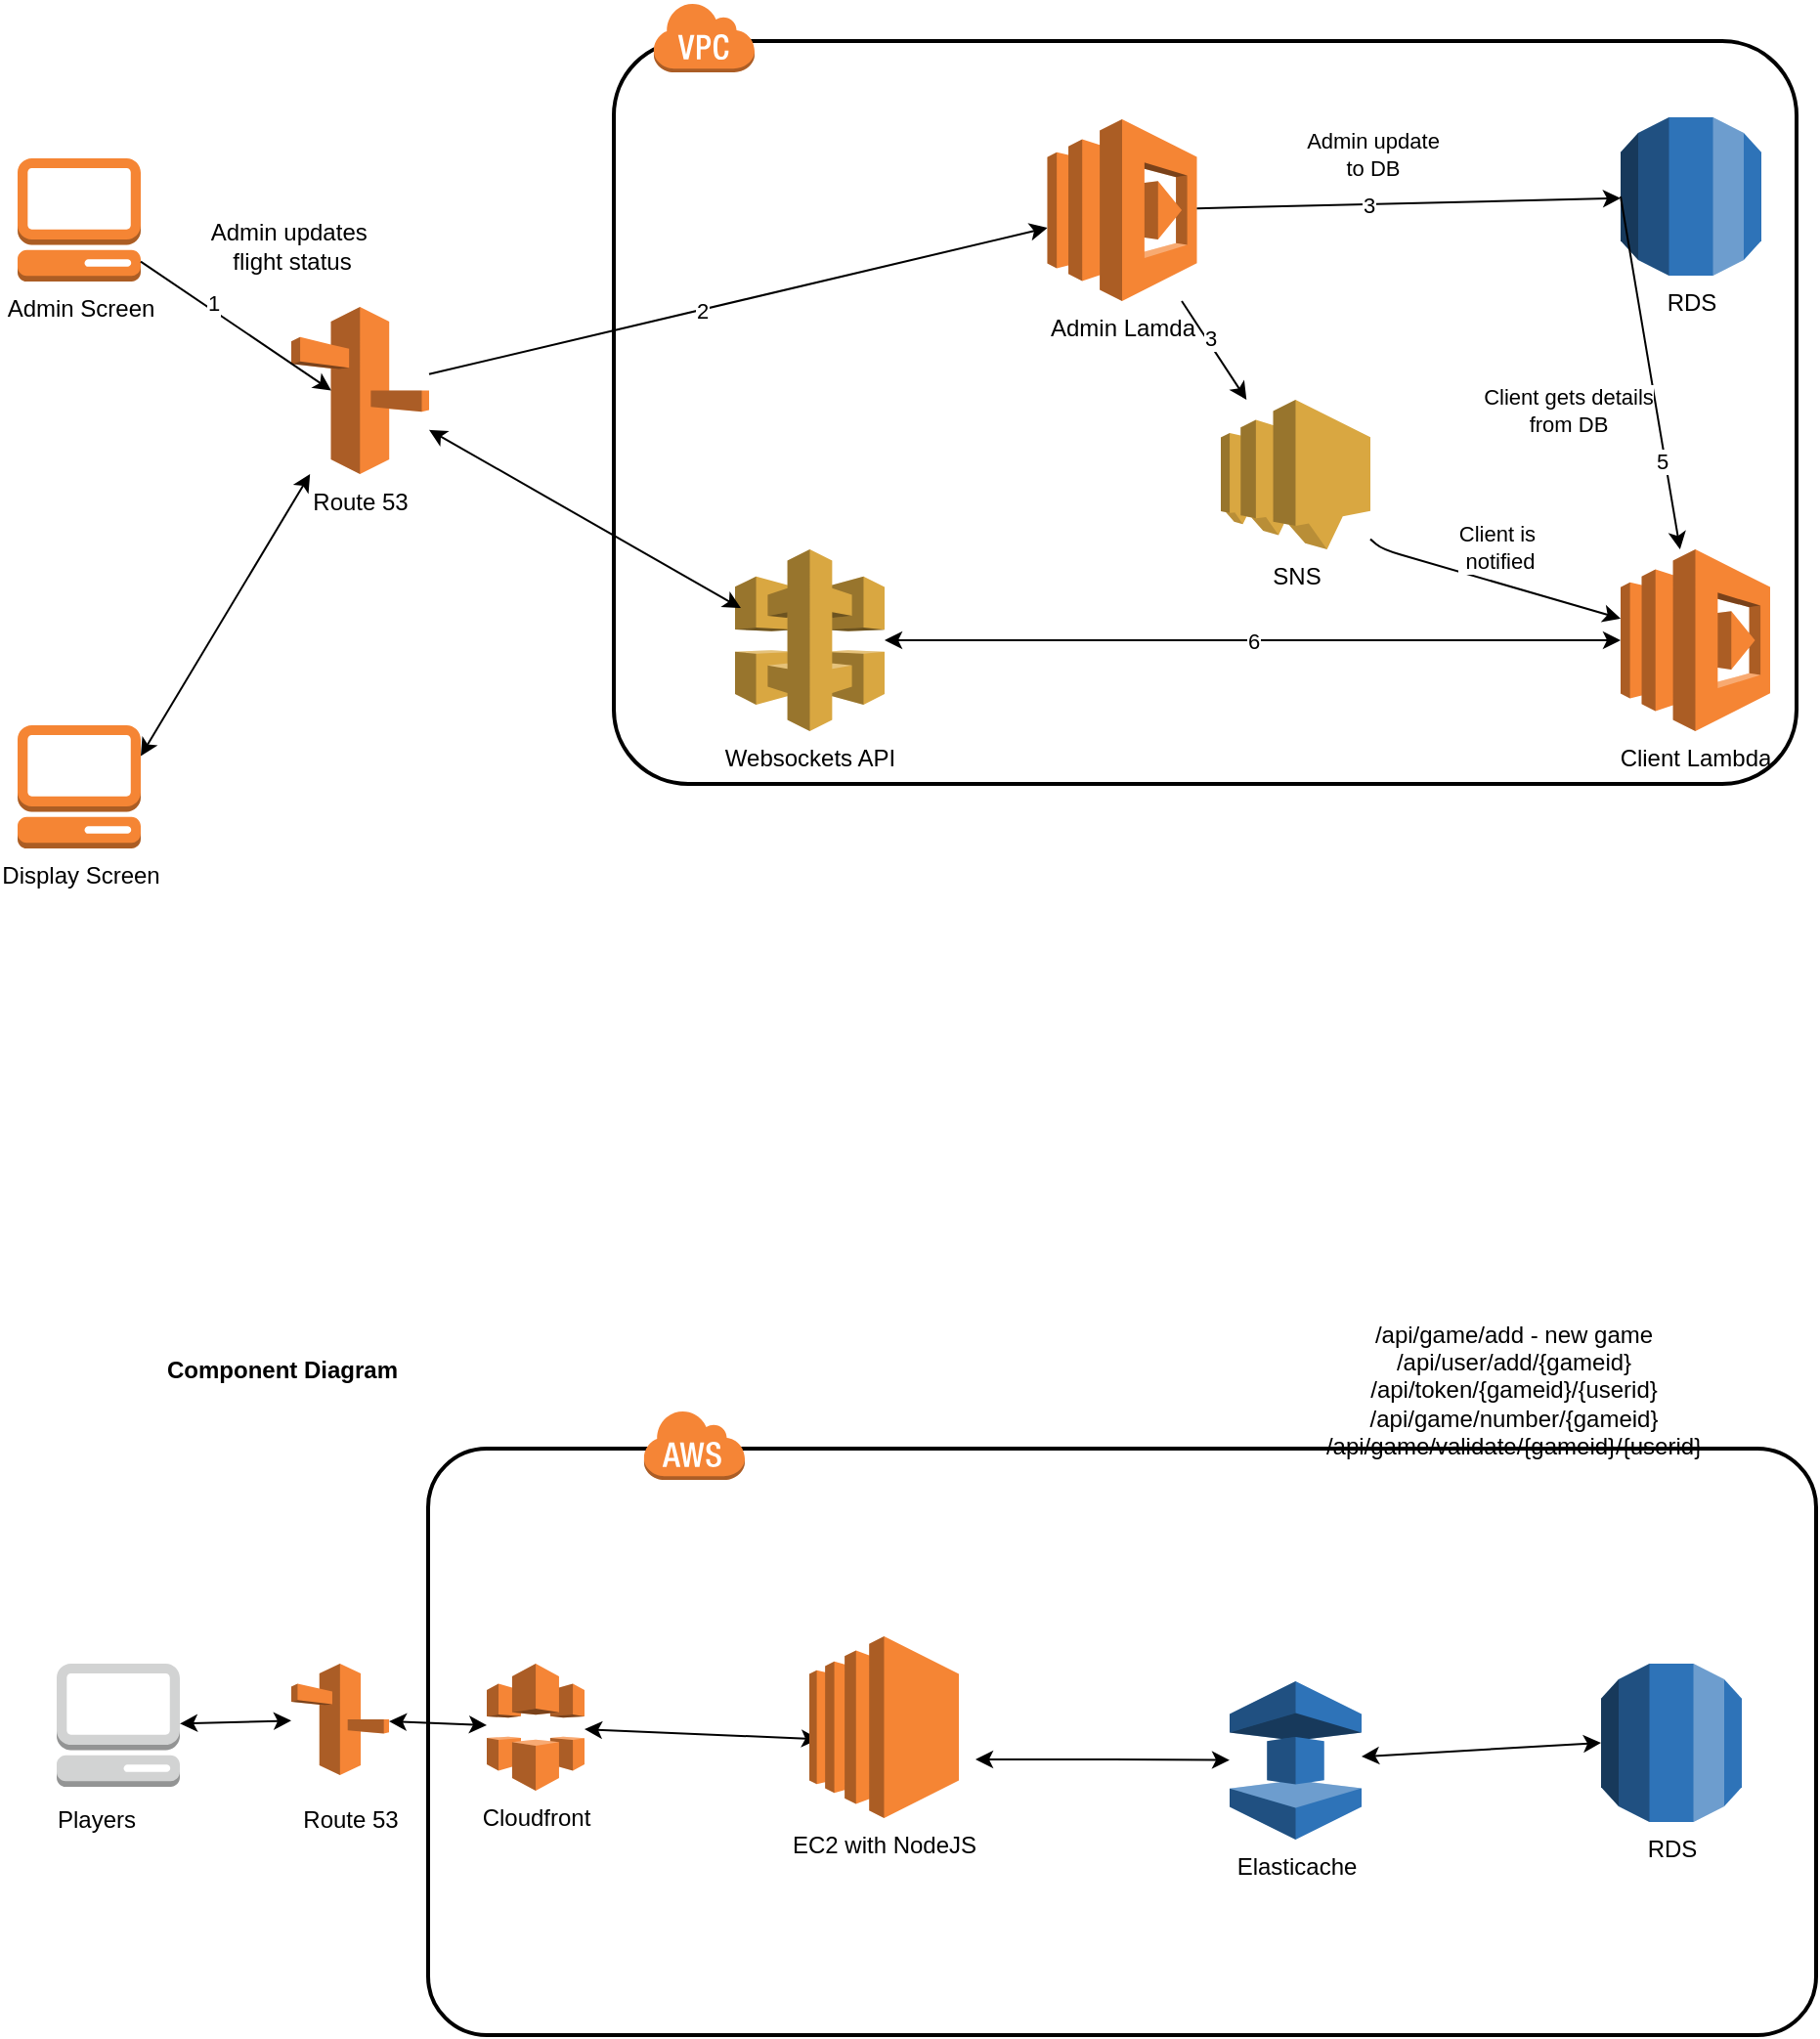 <mxfile version="14.8.3" type="github">
  <diagram id="8wIz6sM05B-2kPVRudT9" name="Page-1">
    <mxGraphModel dx="1038" dy="546" grid="1" gridSize="10" guides="1" tooltips="1" connect="1" arrows="1" fold="1" page="1" pageScale="1" pageWidth="850" pageHeight="1100" math="0" shadow="0">
      <root>
        <mxCell id="0" />
        <mxCell id="1" parent="0" />
        <mxCell id="UCDsYJrtJyf6KCuDWZyP-35" value="" style="rounded=1;arcSize=10;dashed=0;fillColor=none;gradientColor=none;strokeWidth=2;" vertex="1" parent="1">
          <mxGeometry x="230" y="770" width="710" height="300" as="geometry" />
        </mxCell>
        <mxCell id="UCDsYJrtJyf6KCuDWZyP-1" value="&lt;b&gt;Component Diagram&lt;/b&gt;" style="text;html=1;align=center;verticalAlign=middle;resizable=0;points=[];autosize=1;strokeColor=none;" vertex="1" parent="1">
          <mxGeometry x="90" y="720" width="130" height="20" as="geometry" />
        </mxCell>
        <mxCell id="UCDsYJrtJyf6KCuDWZyP-2" value="" style="outlineConnect=0;dashed=0;verticalLabelPosition=bottom;verticalAlign=top;align=center;html=1;shape=mxgraph.aws3.management_console;fillColor=#D2D3D3;gradientColor=none;" vertex="1" parent="1">
          <mxGeometry x="40" y="880" width="63" height="63" as="geometry" />
        </mxCell>
        <mxCell id="UCDsYJrtJyf6KCuDWZyP-3" value="Players" style="text;html=1;align=center;verticalAlign=middle;resizable=0;points=[];autosize=1;strokeColor=none;" vertex="1" parent="1">
          <mxGeometry x="30" y="950" width="60" height="20" as="geometry" />
        </mxCell>
        <mxCell id="UCDsYJrtJyf6KCuDWZyP-4" value="Cloudfront" style="outlineConnect=0;dashed=0;verticalLabelPosition=bottom;verticalAlign=top;align=center;html=1;shape=mxgraph.aws3.cloudfront;fillColor=#F58536;gradientColor=none;" vertex="1" parent="1">
          <mxGeometry x="260" y="880" width="50" height="65" as="geometry" />
        </mxCell>
        <mxCell id="UCDsYJrtJyf6KCuDWZyP-5" value="" style="outlineConnect=0;dashed=0;verticalLabelPosition=bottom;verticalAlign=top;align=center;html=1;shape=mxgraph.aws3.route_53;fillColor=#F58536;gradientColor=none;" vertex="1" parent="1">
          <mxGeometry x="160" y="880" width="50" height="57" as="geometry" />
        </mxCell>
        <mxCell id="UCDsYJrtJyf6KCuDWZyP-17" value="Elasticache" style="outlineConnect=0;dashed=0;verticalLabelPosition=bottom;verticalAlign=top;align=center;html=1;shape=mxgraph.aws3.elasticache;fillColor=#2E73B8;gradientColor=none;" vertex="1" parent="1">
          <mxGeometry x="640" y="889" width="67.5" height="81" as="geometry" />
        </mxCell>
        <mxCell id="UCDsYJrtJyf6KCuDWZyP-18" value="Route 53" style="text;html=1;align=center;verticalAlign=middle;resizable=0;points=[];autosize=1;strokeColor=none;" vertex="1" parent="1">
          <mxGeometry x="160" y="950" width="60" height="20" as="geometry" />
        </mxCell>
        <mxCell id="UCDsYJrtJyf6KCuDWZyP-21" value="" style="endArrow=classic;startArrow=classic;html=1;" edge="1" parent="1" source="UCDsYJrtJyf6KCuDWZyP-2" target="UCDsYJrtJyf6KCuDWZyP-5">
          <mxGeometry width="50" height="50" relative="1" as="geometry">
            <mxPoint x="100" y="950" as="sourcePoint" />
            <mxPoint x="150" y="900" as="targetPoint" />
          </mxGeometry>
        </mxCell>
        <mxCell id="UCDsYJrtJyf6KCuDWZyP-22" value="" style="endArrow=classic;startArrow=classic;html=1;" edge="1" parent="1" source="UCDsYJrtJyf6KCuDWZyP-5" target="UCDsYJrtJyf6KCuDWZyP-4">
          <mxGeometry width="50" height="50" relative="1" as="geometry">
            <mxPoint x="205" y="985" as="sourcePoint" />
            <mxPoint x="255" y="935" as="targetPoint" />
          </mxGeometry>
        </mxCell>
        <mxCell id="UCDsYJrtJyf6KCuDWZyP-23" value="" style="endArrow=classic;startArrow=classic;html=1;entryX=0.065;entryY=0.566;entryDx=0;entryDy=0;entryPerimeter=0;" edge="1" parent="1" source="UCDsYJrtJyf6KCuDWZyP-4" target="UCDsYJrtJyf6KCuDWZyP-33">
          <mxGeometry width="50" height="50" relative="1" as="geometry">
            <mxPoint x="220" y="1040" as="sourcePoint" />
            <mxPoint x="360" y="931" as="targetPoint" />
          </mxGeometry>
        </mxCell>
        <mxCell id="UCDsYJrtJyf6KCuDWZyP-28" value="" style="endArrow=classic;startArrow=classic;html=1;entryX=0;entryY=0.5;entryDx=0;entryDy=0;entryPerimeter=0;" edge="1" parent="1" source="UCDsYJrtJyf6KCuDWZyP-17" target="UCDsYJrtJyf6KCuDWZyP-32">
          <mxGeometry width="50" height="50" relative="1" as="geometry">
            <mxPoint x="707.5" y="1000" as="sourcePoint" />
            <mxPoint x="820" y="896.5" as="targetPoint" />
          </mxGeometry>
        </mxCell>
        <mxCell id="UCDsYJrtJyf6KCuDWZyP-31" value="/api/game/add - new game&lt;br&gt;/api/user/add/{gameid}&lt;br&gt;/api/token/{gameid}/{userid}&lt;br&gt;/api/game/number/{gameid}&lt;br&gt;/api/game/validate/{gameid}/{userid}" style="text;html=1;align=center;verticalAlign=middle;resizable=0;points=[];autosize=1;strokeColor=none;" vertex="1" parent="1">
          <mxGeometry x="680" y="700" width="210" height="80" as="geometry" />
        </mxCell>
        <mxCell id="UCDsYJrtJyf6KCuDWZyP-32" value="RDS" style="outlineConnect=0;dashed=0;verticalLabelPosition=bottom;verticalAlign=top;align=center;html=1;shape=mxgraph.aws3.rds;fillColor=#2E73B8;gradientColor=none;" vertex="1" parent="1">
          <mxGeometry x="830" y="880" width="72" height="81" as="geometry" />
        </mxCell>
        <mxCell id="UCDsYJrtJyf6KCuDWZyP-33" value="EC2 with NodeJS" style="outlineConnect=0;dashed=0;verticalLabelPosition=bottom;verticalAlign=top;align=center;html=1;shape=mxgraph.aws3.ec2;fillColor=#F58534;gradientColor=none;" vertex="1" parent="1">
          <mxGeometry x="425" y="866" width="76.5" height="93" as="geometry" />
        </mxCell>
        <mxCell id="UCDsYJrtJyf6KCuDWZyP-34" value="" style="endArrow=classic;startArrow=classic;html=1;" edge="1" parent="1" target="UCDsYJrtJyf6KCuDWZyP-17">
          <mxGeometry width="50" height="50" relative="1" as="geometry">
            <mxPoint x="510" y="929" as="sourcePoint" />
            <mxPoint x="439.973" y="928.638" as="targetPoint" />
            <Array as="points">
              <mxPoint x="570" y="929" />
            </Array>
          </mxGeometry>
        </mxCell>
        <mxCell id="UCDsYJrtJyf6KCuDWZyP-36" value="" style="dashed=0;html=1;shape=mxgraph.aws3.cloud;fillColor=#F58536;gradientColor=none;dashed=0;" vertex="1" parent="1">
          <mxGeometry x="340" y="750" width="52" height="36" as="geometry" />
        </mxCell>
        <mxCell id="UCDsYJrtJyf6KCuDWZyP-37" value="Admin Screen" style="outlineConnect=0;dashed=0;verticalLabelPosition=bottom;verticalAlign=top;align=center;html=1;shape=mxgraph.aws3.management_console;fillColor=#F58534;gradientColor=none;" vertex="1" parent="1">
          <mxGeometry x="20" y="110" width="63" height="63" as="geometry" />
        </mxCell>
        <mxCell id="UCDsYJrtJyf6KCuDWZyP-38" value="Route 53" style="outlineConnect=0;dashed=0;verticalLabelPosition=bottom;verticalAlign=top;align=center;html=1;shape=mxgraph.aws3.route_53;fillColor=#F58536;gradientColor=none;" vertex="1" parent="1">
          <mxGeometry x="160" y="186" width="70.5" height="85.5" as="geometry" />
        </mxCell>
        <mxCell id="UCDsYJrtJyf6KCuDWZyP-39" value="" style="rounded=1;arcSize=10;dashed=0;fillColor=none;gradientColor=none;strokeWidth=2;" vertex="1" parent="1">
          <mxGeometry x="325" y="50" width="605" height="380" as="geometry" />
        </mxCell>
        <mxCell id="UCDsYJrtJyf6KCuDWZyP-40" value="" style="dashed=0;html=1;shape=mxgraph.aws3.virtual_private_cloud;fillColor=#F58536;gradientColor=none;dashed=0;" vertex="1" parent="1">
          <mxGeometry x="345" y="30" width="52" height="36" as="geometry" />
        </mxCell>
        <mxCell id="UCDsYJrtJyf6KCuDWZyP-42" value="Admin Lamda" style="outlineConnect=0;dashed=0;verticalLabelPosition=bottom;verticalAlign=top;align=center;html=1;shape=mxgraph.aws3.lambda;fillColor=#F58534;gradientColor=none;" vertex="1" parent="1">
          <mxGeometry x="546.75" y="90" width="76.5" height="93" as="geometry" />
        </mxCell>
        <mxCell id="UCDsYJrtJyf6KCuDWZyP-47" value="Display Screen" style="outlineConnect=0;dashed=0;verticalLabelPosition=bottom;verticalAlign=top;align=center;html=1;shape=mxgraph.aws3.management_console;fillColor=#F58534;gradientColor=none;" vertex="1" parent="1">
          <mxGeometry x="20" y="400" width="63" height="63" as="geometry" />
        </mxCell>
        <mxCell id="UCDsYJrtJyf6KCuDWZyP-48" value="Client Lambda" style="outlineConnect=0;dashed=0;verticalLabelPosition=bottom;verticalAlign=top;align=center;html=1;shape=mxgraph.aws3.lambda;fillColor=#F58534;gradientColor=none;" vertex="1" parent="1">
          <mxGeometry x="840" y="310" width="76.5" height="93" as="geometry" />
        </mxCell>
        <mxCell id="UCDsYJrtJyf6KCuDWZyP-49" value="RDS" style="outlineConnect=0;dashed=0;verticalLabelPosition=bottom;verticalAlign=top;align=center;html=1;shape=mxgraph.aws3.rds;fillColor=#2E73B8;gradientColor=none;" vertex="1" parent="1">
          <mxGeometry x="840" y="89" width="72" height="81" as="geometry" />
        </mxCell>
        <mxCell id="UCDsYJrtJyf6KCuDWZyP-50" value="" style="endArrow=classic;html=1;entryX=0.29;entryY=0.5;entryDx=0;entryDy=0;entryPerimeter=0;" edge="1" parent="1" source="UCDsYJrtJyf6KCuDWZyP-37" target="UCDsYJrtJyf6KCuDWZyP-38">
          <mxGeometry width="50" height="50" relative="1" as="geometry">
            <mxPoint x="60" y="330" as="sourcePoint" />
            <mxPoint x="110" y="280" as="targetPoint" />
          </mxGeometry>
        </mxCell>
        <mxCell id="UCDsYJrtJyf6KCuDWZyP-61" value="1" style="edgeLabel;html=1;align=center;verticalAlign=middle;resizable=0;points=[];" vertex="1" connectable="0" parent="UCDsYJrtJyf6KCuDWZyP-50">
          <mxGeometry x="-0.288" y="3" relative="1" as="geometry">
            <mxPoint as="offset" />
          </mxGeometry>
        </mxCell>
        <mxCell id="UCDsYJrtJyf6KCuDWZyP-51" value="" style="endArrow=classic;html=1;" edge="1" parent="1" source="UCDsYJrtJyf6KCuDWZyP-38" target="UCDsYJrtJyf6KCuDWZyP-42">
          <mxGeometry width="50" height="50" relative="1" as="geometry">
            <mxPoint x="480" y="280" as="sourcePoint" />
            <mxPoint x="530" y="230" as="targetPoint" />
          </mxGeometry>
        </mxCell>
        <mxCell id="UCDsYJrtJyf6KCuDWZyP-62" value="2" style="edgeLabel;html=1;align=center;verticalAlign=middle;resizable=0;points=[];" vertex="1" connectable="0" parent="UCDsYJrtJyf6KCuDWZyP-51">
          <mxGeometry x="-0.123" relative="1" as="geometry">
            <mxPoint x="1" as="offset" />
          </mxGeometry>
        </mxCell>
        <mxCell id="UCDsYJrtJyf6KCuDWZyP-52" value="" style="endArrow=classic;html=1;" edge="1" parent="1" source="UCDsYJrtJyf6KCuDWZyP-42" target="UCDsYJrtJyf6KCuDWZyP-49">
          <mxGeometry width="50" height="50" relative="1" as="geometry">
            <mxPoint x="480" y="280" as="sourcePoint" />
            <mxPoint x="530" y="230" as="targetPoint" />
          </mxGeometry>
        </mxCell>
        <mxCell id="UCDsYJrtJyf6KCuDWZyP-63" value="3" style="edgeLabel;html=1;align=center;verticalAlign=middle;resizable=0;points=[];" vertex="1" connectable="0" parent="UCDsYJrtJyf6KCuDWZyP-52">
          <mxGeometry x="-0.188" relative="1" as="geometry">
            <mxPoint as="offset" />
          </mxGeometry>
        </mxCell>
        <mxCell id="UCDsYJrtJyf6KCuDWZyP-67" value="Admin update&lt;br&gt;to DB" style="edgeLabel;html=1;align=center;verticalAlign=middle;resizable=0;points=[];" vertex="1" connectable="0" parent="UCDsYJrtJyf6KCuDWZyP-52">
          <mxGeometry x="-0.402" y="1" relative="1" as="geometry">
            <mxPoint x="25" y="-25" as="offset" />
          </mxGeometry>
        </mxCell>
        <mxCell id="UCDsYJrtJyf6KCuDWZyP-53" value="6" style="endArrow=classic;startArrow=classic;html=1;" edge="1" parent="1" source="UCDsYJrtJyf6KCuDWZyP-58" target="UCDsYJrtJyf6KCuDWZyP-48">
          <mxGeometry width="50" height="50" relative="1" as="geometry">
            <mxPoint x="90" y="410" as="sourcePoint" />
            <mxPoint x="530" y="230" as="targetPoint" />
            <Array as="points" />
          </mxGeometry>
        </mxCell>
        <mxCell id="UCDsYJrtJyf6KCuDWZyP-54" value="SNS" style="outlineConnect=0;dashed=0;verticalLabelPosition=bottom;verticalAlign=top;align=center;html=1;shape=mxgraph.aws3.sns;fillColor=#D9A741;gradientColor=none;" vertex="1" parent="1">
          <mxGeometry x="635.5" y="233.5" width="76.5" height="76.5" as="geometry" />
        </mxCell>
        <mxCell id="UCDsYJrtJyf6KCuDWZyP-55" value="" style="endArrow=classic;html=1;" edge="1" parent="1" source="UCDsYJrtJyf6KCuDWZyP-42" target="UCDsYJrtJyf6KCuDWZyP-54">
          <mxGeometry width="50" height="50" relative="1" as="geometry">
            <mxPoint x="656.5" y="168.269" as="sourcePoint" />
            <mxPoint x="730" y="272" as="targetPoint" />
          </mxGeometry>
        </mxCell>
        <mxCell id="UCDsYJrtJyf6KCuDWZyP-64" value="3" style="edgeLabel;html=1;align=center;verticalAlign=middle;resizable=0;points=[];" vertex="1" connectable="0" parent="UCDsYJrtJyf6KCuDWZyP-55">
          <mxGeometry x="-0.226" y="2" relative="1" as="geometry">
            <mxPoint as="offset" />
          </mxGeometry>
        </mxCell>
        <mxCell id="UCDsYJrtJyf6KCuDWZyP-56" value="Client is&amp;nbsp;&lt;br&gt;notified" style="endArrow=classic;html=1;" edge="1" parent="1" source="UCDsYJrtJyf6KCuDWZyP-54" target="UCDsYJrtJyf6KCuDWZyP-48">
          <mxGeometry x="-0.028" y="17" width="50" height="50" relative="1" as="geometry">
            <mxPoint x="656.5" y="198.129" as="sourcePoint" />
            <mxPoint x="733.105" y="281.5" as="targetPoint" />
            <Array as="points">
              <mxPoint x="718" y="310" />
            </Array>
            <mxPoint y="-1" as="offset" />
          </mxGeometry>
        </mxCell>
        <mxCell id="UCDsYJrtJyf6KCuDWZyP-57" value="" style="endArrow=classic;html=1;exitX=0;exitY=0.5;exitDx=0;exitDy=0;exitPerimeter=0;" edge="1" parent="1" source="UCDsYJrtJyf6KCuDWZyP-49" target="UCDsYJrtJyf6KCuDWZyP-48">
          <mxGeometry width="50" height="50" relative="1" as="geometry">
            <mxPoint x="766.75" y="343.83" as="sourcePoint" />
            <mxPoint x="650" y="330.001" as="targetPoint" />
          </mxGeometry>
        </mxCell>
        <mxCell id="UCDsYJrtJyf6KCuDWZyP-65" value="5" style="edgeLabel;html=1;align=center;verticalAlign=middle;resizable=0;points=[];" vertex="1" connectable="0" parent="UCDsYJrtJyf6KCuDWZyP-57">
          <mxGeometry x="0.495" y="-2" relative="1" as="geometry">
            <mxPoint as="offset" />
          </mxGeometry>
        </mxCell>
        <mxCell id="UCDsYJrtJyf6KCuDWZyP-68" value="Client gets details&lt;br&gt;from DB" style="edgeLabel;html=1;align=center;verticalAlign=middle;resizable=0;points=[];" vertex="1" connectable="0" parent="UCDsYJrtJyf6KCuDWZyP-57">
          <mxGeometry x="-0.064" y="4" relative="1" as="geometry">
            <mxPoint x="-45" y="26" as="offset" />
          </mxGeometry>
        </mxCell>
        <mxCell id="UCDsYJrtJyf6KCuDWZyP-58" value="Websockets API" style="outlineConnect=0;dashed=0;verticalLabelPosition=bottom;verticalAlign=top;align=center;html=1;shape=mxgraph.aws3.api_gateway;fillColor=#D9A741;gradientColor=none;" vertex="1" parent="1">
          <mxGeometry x="387" y="310" width="76.5" height="93" as="geometry" />
        </mxCell>
        <mxCell id="UCDsYJrtJyf6KCuDWZyP-59" value="" style="endArrow=classic;startArrow=classic;html=1;exitX=1;exitY=0.25;exitDx=0;exitDy=0;exitPerimeter=0;" edge="1" parent="1" source="UCDsYJrtJyf6KCuDWZyP-47" target="UCDsYJrtJyf6KCuDWZyP-38">
          <mxGeometry width="50" height="50" relative="1" as="geometry">
            <mxPoint x="480" y="280" as="sourcePoint" />
            <mxPoint x="530" y="230" as="targetPoint" />
          </mxGeometry>
        </mxCell>
        <mxCell id="UCDsYJrtJyf6KCuDWZyP-60" value="" style="endArrow=classic;startArrow=classic;html=1;entryX=0.039;entryY=0.323;entryDx=0;entryDy=0;entryPerimeter=0;" edge="1" parent="1" source="UCDsYJrtJyf6KCuDWZyP-38" target="UCDsYJrtJyf6KCuDWZyP-58">
          <mxGeometry width="50" height="50" relative="1" as="geometry">
            <mxPoint x="133.41" y="452.5" as="sourcePoint" />
            <mxPoint x="219.999" y="308.25" as="targetPoint" />
          </mxGeometry>
        </mxCell>
        <mxCell id="UCDsYJrtJyf6KCuDWZyP-66" value="Admin updates&amp;nbsp;&lt;br&gt;flight status" style="text;html=1;align=center;verticalAlign=middle;resizable=0;points=[];autosize=1;strokeColor=none;" vertex="1" parent="1">
          <mxGeometry x="110" y="140" width="100" height="30" as="geometry" />
        </mxCell>
      </root>
    </mxGraphModel>
  </diagram>
</mxfile>
